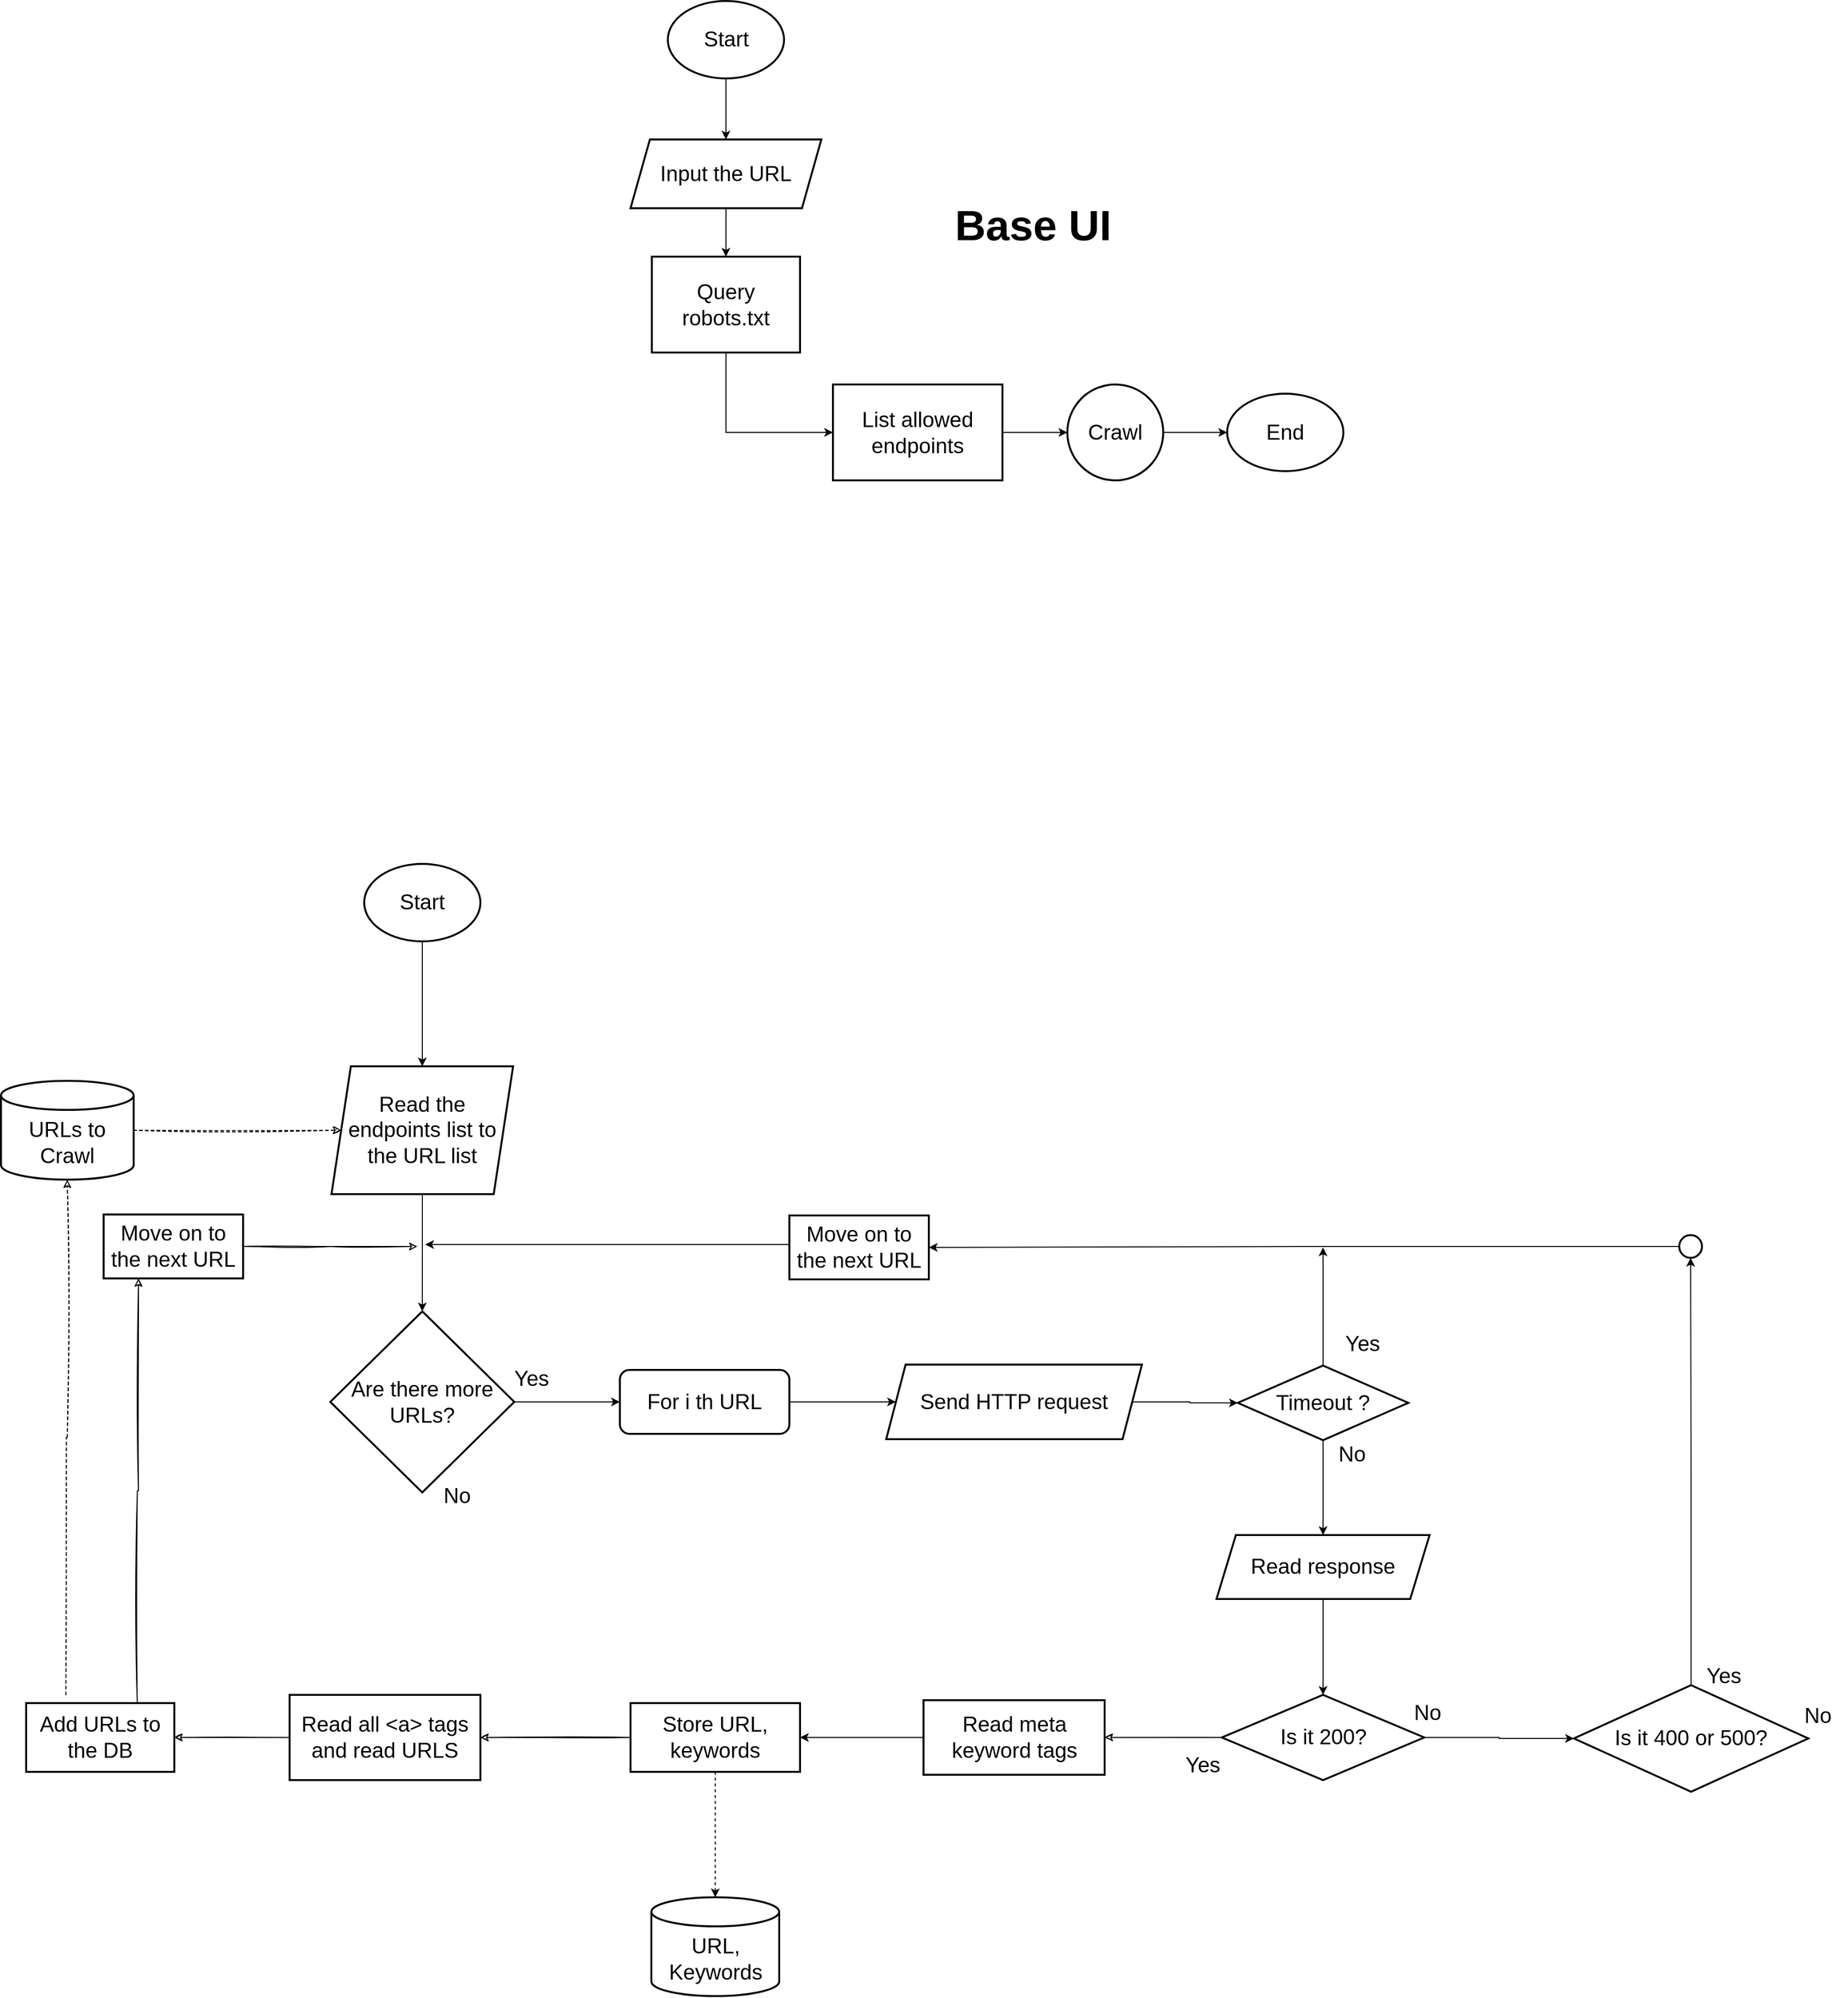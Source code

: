 <mxfile version="20.6.2" type="device"><diagram id="cZR2GcxtPwBJmY5NvZAr" name="Page-1"><mxGraphModel dx="3776" dy="1238" grid="1" gridSize="11" guides="1" tooltips="1" connect="1" arrows="1" fold="1" page="1" pageScale="1" pageWidth="1700" pageHeight="1100" math="0" shadow="0"><root><mxCell id="0"/><mxCell id="1" parent="0"/><mxCell id="v8fiwkQRdYRGYKi5AlX2-26" value="" style="group" parent="1" vertex="1" connectable="0"><mxGeometry x="429" y="264" width="736" height="495" as="geometry"/></mxCell><mxCell id="v8fiwkQRdYRGYKi5AlX2-3" value="Input the URL" style="shape=parallelogram;perimeter=parallelogramPerimeter;whiteSpace=wrap;html=1;fixedSize=1;strokeWidth=2;fontSize=22;" parent="v8fiwkQRdYRGYKi5AlX2-26" vertex="1"><mxGeometry y="143" width="197" height="71" as="geometry"/></mxCell><mxCell id="v8fiwkQRdYRGYKi5AlX2-5" style="edgeStyle=orthogonalEdgeStyle;rounded=0;orthogonalLoop=1;jettySize=auto;html=1;fontSize=22;jumpSize=6;" parent="v8fiwkQRdYRGYKi5AlX2-26" source="v8fiwkQRdYRGYKi5AlX2-4" target="v8fiwkQRdYRGYKi5AlX2-3" edge="1"><mxGeometry relative="1" as="geometry"/></mxCell><mxCell id="v8fiwkQRdYRGYKi5AlX2-4" value="Start" style="ellipse;whiteSpace=wrap;html=1;strokeWidth=2;fontSize=22;" parent="v8fiwkQRdYRGYKi5AlX2-26" vertex="1"><mxGeometry x="38.5" width="120" height="80" as="geometry"/></mxCell><mxCell id="v8fiwkQRdYRGYKi5AlX2-7" value="Query robots.txt" style="rounded=0;whiteSpace=wrap;html=1;strokeWidth=2;fontSize=22;" parent="v8fiwkQRdYRGYKi5AlX2-26" vertex="1"><mxGeometry x="22" y="264" width="153" height="99" as="geometry"/></mxCell><mxCell id="v8fiwkQRdYRGYKi5AlX2-8" style="edgeStyle=orthogonalEdgeStyle;rounded=0;jumpSize=6;orthogonalLoop=1;jettySize=auto;html=1;exitX=0.5;exitY=1;exitDx=0;exitDy=0;entryX=0.5;entryY=0;entryDx=0;entryDy=0;fontSize=22;" parent="v8fiwkQRdYRGYKi5AlX2-26" source="v8fiwkQRdYRGYKi5AlX2-3" target="v8fiwkQRdYRGYKi5AlX2-7" edge="1"><mxGeometry relative="1" as="geometry"/></mxCell><mxCell id="v8fiwkQRdYRGYKi5AlX2-10" value="List allowed endpoints" style="rounded=0;whiteSpace=wrap;html=1;strokeWidth=2;fontSize=22;" parent="v8fiwkQRdYRGYKi5AlX2-26" vertex="1"><mxGeometry x="209" y="396" width="175" height="99" as="geometry"/></mxCell><mxCell id="v8fiwkQRdYRGYKi5AlX2-11" style="edgeStyle=orthogonalEdgeStyle;rounded=0;jumpSize=6;orthogonalLoop=1;jettySize=auto;html=1;exitX=0.5;exitY=1;exitDx=0;exitDy=0;entryX=0;entryY=0.5;entryDx=0;entryDy=0;fontSize=22;" parent="v8fiwkQRdYRGYKi5AlX2-26" source="v8fiwkQRdYRGYKi5AlX2-7" target="v8fiwkQRdYRGYKi5AlX2-10" edge="1"><mxGeometry relative="1" as="geometry"/></mxCell><mxCell id="v8fiwkQRdYRGYKi5AlX2-16" value="Crawl" style="ellipse;whiteSpace=wrap;html=1;aspect=fixed;strokeWidth=2;fontSize=22;" parent="v8fiwkQRdYRGYKi5AlX2-26" vertex="1"><mxGeometry x="451" y="396" width="99" height="99" as="geometry"/></mxCell><mxCell id="v8fiwkQRdYRGYKi5AlX2-22" style="edgeStyle=orthogonalEdgeStyle;rounded=0;jumpSize=6;orthogonalLoop=1;jettySize=auto;html=1;entryX=0;entryY=0.5;entryDx=0;entryDy=0;fontSize=22;" parent="v8fiwkQRdYRGYKi5AlX2-26" source="v8fiwkQRdYRGYKi5AlX2-10" target="v8fiwkQRdYRGYKi5AlX2-16" edge="1"><mxGeometry relative="1" as="geometry"/></mxCell><mxCell id="v8fiwkQRdYRGYKi5AlX2-23" value="End" style="ellipse;whiteSpace=wrap;html=1;strokeWidth=2;fontSize=22;" parent="v8fiwkQRdYRGYKi5AlX2-26" vertex="1"><mxGeometry x="616" y="405.5" width="120" height="80" as="geometry"/></mxCell><mxCell id="v8fiwkQRdYRGYKi5AlX2-24" style="edgeStyle=orthogonalEdgeStyle;rounded=0;jumpSize=6;orthogonalLoop=1;jettySize=auto;html=1;exitX=1;exitY=0.5;exitDx=0;exitDy=0;entryX=0;entryY=0.5;entryDx=0;entryDy=0;fontSize=22;" parent="v8fiwkQRdYRGYKi5AlX2-26" source="v8fiwkQRdYRGYKi5AlX2-16" target="v8fiwkQRdYRGYKi5AlX2-23" edge="1"><mxGeometry relative="1" as="geometry"/></mxCell><mxCell id="v8fiwkQRdYRGYKi5AlX2-25" value="&lt;h1&gt;Base UI&lt;/h1&gt;" style="text;html=1;strokeColor=none;fillColor=none;spacing=5;spacingTop=-20;whiteSpace=wrap;overflow=hidden;rounded=0;strokeWidth=2;fontSize=22;" parent="v8fiwkQRdYRGYKi5AlX2-26" vertex="1"><mxGeometry x="330" y="187" width="190" height="120" as="geometry"/></mxCell><mxCell id="v8fiwkQRdYRGYKi5AlX2-33" style="edgeStyle=orthogonalEdgeStyle;rounded=0;jumpSize=6;orthogonalLoop=1;jettySize=auto;html=1;entryX=0.5;entryY=0;entryDx=0;entryDy=0;fontSize=22;" parent="1" source="v8fiwkQRdYRGYKi5AlX2-31" target="v8fiwkQRdYRGYKi5AlX2-32" edge="1"><mxGeometry relative="1" as="geometry"/></mxCell><mxCell id="v8fiwkQRdYRGYKi5AlX2-31" value="Start" style="ellipse;whiteSpace=wrap;html=1;strokeWidth=2;fontSize=22;" parent="1" vertex="1"><mxGeometry x="154" y="1155" width="120" height="80" as="geometry"/></mxCell><mxCell id="v8fiwkQRdYRGYKi5AlX2-35" style="edgeStyle=orthogonalEdgeStyle;rounded=0;jumpSize=6;orthogonalLoop=1;jettySize=auto;html=1;entryX=0.5;entryY=0;entryDx=0;entryDy=0;fontSize=22;" parent="1" source="v8fiwkQRdYRGYKi5AlX2-32" target="v8fiwkQRdYRGYKi5AlX2-34" edge="1"><mxGeometry relative="1" as="geometry"/></mxCell><mxCell id="v8fiwkQRdYRGYKi5AlX2-32" value="Read the endpoints list to the URL list" style="shape=parallelogram;perimeter=parallelogramPerimeter;whiteSpace=wrap;html=1;fixedSize=1;strokeWidth=2;fontSize=22;" parent="1" vertex="1"><mxGeometry x="120.25" y="1364" width="187.5" height="132" as="geometry"/></mxCell><mxCell id="v8fiwkQRdYRGYKi5AlX2-37" style="edgeStyle=orthogonalEdgeStyle;rounded=0;jumpSize=6;orthogonalLoop=1;jettySize=auto;html=1;entryX=0;entryY=0.5;entryDx=0;entryDy=0;fontSize=22;" parent="1" source="v8fiwkQRdYRGYKi5AlX2-34" target="v8fiwkQRdYRGYKi5AlX2-36" edge="1"><mxGeometry relative="1" as="geometry"/></mxCell><mxCell id="v8fiwkQRdYRGYKi5AlX2-39" style="edgeStyle=orthogonalEdgeStyle;rounded=0;jumpSize=6;orthogonalLoop=1;jettySize=auto;html=1;entryX=0;entryY=0.5;entryDx=0;entryDy=0;fontSize=22;" parent="1" source="v8fiwkQRdYRGYKi5AlX2-36" target="v8fiwkQRdYRGYKi5AlX2-38" edge="1"><mxGeometry relative="1" as="geometry"/></mxCell><mxCell id="v8fiwkQRdYRGYKi5AlX2-36" value="For i th URL" style="rounded=1;whiteSpace=wrap;html=1;strokeWidth=2;fontSize=22;" parent="1" vertex="1"><mxGeometry x="418" y="1677.5" width="175" height="66" as="geometry"/></mxCell><mxCell id="v8fiwkQRdYRGYKi5AlX2-43" style="edgeStyle=orthogonalEdgeStyle;rounded=0;jumpSize=6;orthogonalLoop=1;jettySize=auto;html=1;entryX=0;entryY=0.5;entryDx=0;entryDy=0;fontSize=22;" parent="1" source="v8fiwkQRdYRGYKi5AlX2-38" target="v8fiwkQRdYRGYKi5AlX2-42" edge="1"><mxGeometry relative="1" as="geometry"/></mxCell><mxCell id="v8fiwkQRdYRGYKi5AlX2-38" value="Send HTTP request" style="shape=parallelogram;perimeter=parallelogramPerimeter;whiteSpace=wrap;html=1;fixedSize=1;strokeWidth=2;fontSize=22;" parent="1" vertex="1"><mxGeometry x="693" y="1672" width="264" height="77" as="geometry"/></mxCell><mxCell id="ddEzLwWkRJKWU8Ji4nJ2-12" style="edgeStyle=orthogonalEdgeStyle;rounded=0;orthogonalLoop=1;jettySize=auto;html=1;entryX=0.5;entryY=0;entryDx=0;entryDy=0;fontSize=22;" edge="1" parent="1" source="v8fiwkQRdYRGYKi5AlX2-40" target="ddEzLwWkRJKWU8Ji4nJ2-11"><mxGeometry relative="1" as="geometry"/></mxCell><mxCell id="v8fiwkQRdYRGYKi5AlX2-40" value="Read response" style="shape=parallelogram;perimeter=parallelogramPerimeter;whiteSpace=wrap;html=1;fixedSize=1;strokeWidth=2;fontSize=22;" parent="1" vertex="1"><mxGeometry x="1034" y="1848" width="220" height="66" as="geometry"/></mxCell><mxCell id="v8fiwkQRdYRGYKi5AlX2-44" style="edgeStyle=orthogonalEdgeStyle;rounded=0;jumpSize=6;orthogonalLoop=1;jettySize=auto;html=1;exitX=0.5;exitY=1;exitDx=0;exitDy=0;entryX=0.5;entryY=0;entryDx=0;entryDy=0;fontSize=22;" parent="1" source="v8fiwkQRdYRGYKi5AlX2-42" target="v8fiwkQRdYRGYKi5AlX2-40" edge="1"><mxGeometry relative="1" as="geometry"/></mxCell><mxCell id="ddEzLwWkRJKWU8Ji4nJ2-7" value="" style="group" vertex="1" connectable="0" parent="1"><mxGeometry x="119" y="1617" width="238" height="206" as="geometry"/></mxCell><mxCell id="v8fiwkQRdYRGYKi5AlX2-52" value="" style="group" parent="ddEzLwWkRJKWU8Ji4nJ2-7" vertex="1" connectable="0"><mxGeometry width="190" height="206" as="geometry"/></mxCell><mxCell id="v8fiwkQRdYRGYKi5AlX2-34" value="Are there more URLs?" style="rhombus;whiteSpace=wrap;html=1;strokeWidth=2;fontSize=22;" parent="v8fiwkQRdYRGYKi5AlX2-52" vertex="1"><mxGeometry width="190" height="187" as="geometry"/></mxCell><mxCell id="v8fiwkQRdYRGYKi5AlX2-51" value="No" style="text;html=1;strokeColor=none;fillColor=none;align=center;verticalAlign=middle;whiteSpace=wrap;rounded=0;strokeWidth=2;fontSize=22;" parent="v8fiwkQRdYRGYKi5AlX2-52" vertex="1"><mxGeometry x="101" y="176" width="60" height="30" as="geometry"/></mxCell><mxCell id="ddEzLwWkRJKWU8Ji4nJ2-6" value="&lt;font style=&quot;font-size: 22px;&quot;&gt;Yes&lt;/font&gt;" style="text;html=1;strokeColor=none;fillColor=none;align=center;verticalAlign=middle;whiteSpace=wrap;rounded=0;fontSize=22;" vertex="1" parent="ddEzLwWkRJKWU8Ji4nJ2-7"><mxGeometry x="178" y="55" width="60" height="30" as="geometry"/></mxCell><mxCell id="ddEzLwWkRJKWU8Ji4nJ2-8" value="" style="group" vertex="1" connectable="0" parent="1"><mxGeometry x="1056" y="1636" width="176" height="144" as="geometry"/></mxCell><mxCell id="v8fiwkQRdYRGYKi5AlX2-50" value="" style="group" parent="ddEzLwWkRJKWU8Ji4nJ2-8" vertex="1" connectable="0"><mxGeometry y="37" width="176" height="107" as="geometry"/></mxCell><mxCell id="v8fiwkQRdYRGYKi5AlX2-42" value="Timeout ?" style="rhombus;whiteSpace=wrap;html=1;strokeWidth=2;fontSize=22;" parent="v8fiwkQRdYRGYKi5AlX2-50" vertex="1"><mxGeometry width="176" height="77" as="geometry"/></mxCell><mxCell id="v8fiwkQRdYRGYKi5AlX2-45" value="No" style="text;html=1;strokeColor=none;fillColor=none;align=center;verticalAlign=middle;whiteSpace=wrap;rounded=0;strokeWidth=2;fontSize=22;" parent="v8fiwkQRdYRGYKi5AlX2-50" vertex="1"><mxGeometry x="88" y="77" width="60" height="30" as="geometry"/></mxCell><mxCell id="ddEzLwWkRJKWU8Ji4nJ2-4" value="&lt;font style=&quot;font-size: 22px;&quot;&gt;Yes&lt;/font&gt;" style="text;html=1;strokeColor=none;fillColor=none;align=center;verticalAlign=middle;whiteSpace=wrap;rounded=0;fontSize=22;" vertex="1" parent="ddEzLwWkRJKWU8Ji4nJ2-8"><mxGeometry x="99" width="60" height="30" as="geometry"/></mxCell><mxCell id="ddEzLwWkRJKWU8Ji4nJ2-16" style="edgeStyle=orthogonalEdgeStyle;rounded=0;orthogonalLoop=1;jettySize=auto;html=1;entryX=0;entryY=0.5;entryDx=0;entryDy=0;fontSize=22;" edge="1" parent="1" source="ddEzLwWkRJKWU8Ji4nJ2-11" target="ddEzLwWkRJKWU8Ji4nJ2-13"><mxGeometry relative="1" as="geometry"/></mxCell><mxCell id="ddEzLwWkRJKWU8Ji4nJ2-18" style="edgeStyle=orthogonalEdgeStyle;rounded=0;orthogonalLoop=1;jettySize=auto;html=1;exitX=0.5;exitY=0;exitDx=0;exitDy=0;entryX=0.5;entryY=1;entryDx=0;entryDy=0;fontSize=22;" edge="1" parent="1" source="ddEzLwWkRJKWU8Ji4nJ2-13" target="ddEzLwWkRJKWU8Ji4nJ2-17"><mxGeometry relative="1" as="geometry"/></mxCell><mxCell id="ddEzLwWkRJKWU8Ji4nJ2-26" style="edgeStyle=orthogonalEdgeStyle;rounded=0;orthogonalLoop=1;jettySize=auto;html=1;entryX=1;entryY=0.5;entryDx=0;entryDy=0;fontSize=22;" edge="1" parent="1" source="ddEzLwWkRJKWU8Ji4nJ2-17" target="ddEzLwWkRJKWU8Ji4nJ2-25"><mxGeometry relative="1" as="geometry"/></mxCell><mxCell id="ddEzLwWkRJKWU8Ji4nJ2-17" value="" style="ellipse;whiteSpace=wrap;html=1;aspect=fixed;strokeWidth=2;fontSize=22;" vertex="1" parent="1"><mxGeometry x="1511.75" y="1538.25" width="23.5" height="23.5" as="geometry"/></mxCell><mxCell id="ddEzLwWkRJKWU8Ji4nJ2-22" style="edgeStyle=orthogonalEdgeStyle;rounded=0;orthogonalLoop=1;jettySize=auto;html=1;fontSize=22;" edge="1" parent="1" source="v8fiwkQRdYRGYKi5AlX2-42"><mxGeometry relative="1" as="geometry"><mxPoint x="1144" y="1551" as="targetPoint"/></mxGeometry></mxCell><mxCell id="ddEzLwWkRJKWU8Ji4nJ2-27" style="edgeStyle=orthogonalEdgeStyle;rounded=0;orthogonalLoop=1;jettySize=auto;html=1;fontSize=22;" edge="1" parent="1"><mxGeometry relative="1" as="geometry"><mxPoint x="217.0" y="1548" as="targetPoint"/><mxPoint x="601" y="1548" as="sourcePoint"/></mxGeometry></mxCell><mxCell id="ddEzLwWkRJKWU8Ji4nJ2-25" value="Move on to the next URL" style="rounded=0;whiteSpace=wrap;html=1;strokeWidth=2;fontSize=22;" vertex="1" parent="1"><mxGeometry x="593" y="1518" width="144" height="66" as="geometry"/></mxCell><mxCell id="ddEzLwWkRJKWU8Ji4nJ2-35" value="" style="group" vertex="1" connectable="0" parent="1"><mxGeometry x="1419" y="1983" width="242" height="140" as="geometry"/></mxCell><mxCell id="ddEzLwWkRJKWU8Ji4nJ2-31" value="" style="group" vertex="1" connectable="0" parent="ddEzLwWkRJKWU8Ji4nJ2-35"><mxGeometry y="30" width="242" height="110" as="geometry"/></mxCell><mxCell id="ddEzLwWkRJKWU8Ji4nJ2-13" value="Is it 400 or 500?" style="rhombus;whiteSpace=wrap;html=1;strokeWidth=2;fontSize=22;" vertex="1" parent="ddEzLwWkRJKWU8Ji4nJ2-31"><mxGeometry x="-16" y="-10" width="242" height="110" as="geometry"/></mxCell><mxCell id="ddEzLwWkRJKWU8Ji4nJ2-34" value="&lt;font style=&quot;font-size: 22px;&quot;&gt;Yes&lt;/font&gt;" style="text;html=1;strokeColor=none;fillColor=none;align=center;verticalAlign=middle;whiteSpace=wrap;rounded=0;fontSize=22;" vertex="1" parent="ddEzLwWkRJKWU8Ji4nJ2-35"><mxGeometry x="109" y="-4" width="60" height="30" as="geometry"/></mxCell><mxCell id="ddEzLwWkRJKWU8Ji4nJ2-36" value="" style="group" vertex="1" connectable="0" parent="1"><mxGeometry x="1039.5" y="2013" width="242.5" height="118" as="geometry"/></mxCell><mxCell id="ddEzLwWkRJKWU8Ji4nJ2-30" value="" style="group" vertex="1" connectable="0" parent="ddEzLwWkRJKWU8Ji4nJ2-36"><mxGeometry width="242.5" height="88" as="geometry"/></mxCell><mxCell id="ddEzLwWkRJKWU8Ji4nJ2-11" value="Is it 200?" style="rhombus;whiteSpace=wrap;html=1;fontSize=22;strokeWidth=2;" vertex="1" parent="ddEzLwWkRJKWU8Ji4nJ2-30"><mxGeometry width="209" height="88" as="geometry"/></mxCell><mxCell id="ddEzLwWkRJKWU8Ji4nJ2-29" value="No" style="text;html=1;strokeColor=none;fillColor=none;align=center;verticalAlign=middle;whiteSpace=wrap;rounded=0;strokeWidth=2;fontSize=22;" vertex="1" parent="ddEzLwWkRJKWU8Ji4nJ2-30"><mxGeometry x="182.5" y="4" width="60" height="30" as="geometry"/></mxCell><mxCell id="ddEzLwWkRJKWU8Ji4nJ2-33" value="&lt;font style=&quot;font-size: 22px;&quot;&gt;Yes&lt;/font&gt;" style="text;html=1;strokeColor=none;fillColor=none;align=center;verticalAlign=middle;whiteSpace=wrap;rounded=0;fontSize=22;" vertex="1" parent="ddEzLwWkRJKWU8Ji4nJ2-30"><mxGeometry x="-49.5" y="58" width="60" height="30" as="geometry"/></mxCell><mxCell id="ddEzLwWkRJKWU8Ji4nJ2-28" value="No" style="text;html=1;strokeColor=none;fillColor=none;align=center;verticalAlign=middle;whiteSpace=wrap;rounded=0;strokeWidth=2;fontSize=22;" vertex="1" parent="1"><mxGeometry x="1625" y="2020" width="60" height="30" as="geometry"/></mxCell><mxCell id="ddEzLwWkRJKWU8Ji4nJ2-43" style="edgeStyle=orthogonalEdgeStyle;rounded=0;orthogonalLoop=1;jettySize=auto;html=1;entryX=1;entryY=0.5;entryDx=0;entryDy=0;fontSize=22;" edge="1" parent="1" source="ddEzLwWkRJKWU8Ji4nJ2-38" target="ddEzLwWkRJKWU8Ji4nJ2-42"><mxGeometry relative="1" as="geometry"/></mxCell><mxCell id="ddEzLwWkRJKWU8Ji4nJ2-38" value="Read meta keyword tags" style="rounded=0;whiteSpace=wrap;html=1;strokeWidth=2;fontSize=22;" vertex="1" parent="1"><mxGeometry x="731.5" y="2018.5" width="187" height="77" as="geometry"/></mxCell><mxCell id="ddEzLwWkRJKWU8Ji4nJ2-40" value="URL, Keywords" style="shape=cylinder3;whiteSpace=wrap;html=1;boundedLbl=1;backgroundOutline=1;size=15;strokeWidth=2;fontSize=22;" vertex="1" parent="1"><mxGeometry x="450.5" y="2222" width="132" height="102" as="geometry"/></mxCell><mxCell id="ddEzLwWkRJKWU8Ji4nJ2-44" style="edgeStyle=orthogonalEdgeStyle;rounded=0;orthogonalLoop=1;jettySize=auto;html=1;fontSize=22;strokeColor=default;dashed=1;" edge="1" parent="1" source="ddEzLwWkRJKWU8Ji4nJ2-42" target="ddEzLwWkRJKWU8Ji4nJ2-40"><mxGeometry relative="1" as="geometry"/></mxCell><mxCell id="ddEzLwWkRJKWU8Ji4nJ2-48" style="edgeStyle=orthogonalEdgeStyle;rounded=0;sketch=1;orthogonalLoop=1;jettySize=auto;html=1;entryX=1;entryY=0.5;entryDx=0;entryDy=0;strokeColor=default;fontSize=22;" edge="1" parent="1" source="ddEzLwWkRJKWU8Ji4nJ2-42" target="ddEzLwWkRJKWU8Ji4nJ2-47"><mxGeometry relative="1" as="geometry"/></mxCell><mxCell id="ddEzLwWkRJKWU8Ji4nJ2-42" value="Store URL, keywords" style="rounded=0;whiteSpace=wrap;html=1;strokeWidth=2;fontSize=22;" vertex="1" parent="1"><mxGeometry x="429" y="2021.5" width="175" height="71" as="geometry"/></mxCell><mxCell id="ddEzLwWkRJKWU8Ji4nJ2-53" style="edgeStyle=orthogonalEdgeStyle;rounded=0;sketch=1;orthogonalLoop=1;jettySize=auto;html=1;entryX=1;entryY=0.5;entryDx=0;entryDy=0;strokeColor=default;fontSize=22;" edge="1" parent="1" source="ddEzLwWkRJKWU8Ji4nJ2-47" target="ddEzLwWkRJKWU8Ji4nJ2-51"><mxGeometry relative="1" as="geometry"/></mxCell><mxCell id="ddEzLwWkRJKWU8Ji4nJ2-47" value="Read all &amp;lt;a&amp;gt; tags and read URLS" style="rounded=0;whiteSpace=wrap;html=1;strokeWidth=2;fontSize=22;" vertex="1" parent="1"><mxGeometry x="77" y="2013" width="197" height="88" as="geometry"/></mxCell><mxCell id="ddEzLwWkRJKWU8Ji4nJ2-50" style="edgeStyle=orthogonalEdgeStyle;rounded=0;sketch=1;orthogonalLoop=1;jettySize=auto;html=1;entryX=0;entryY=0.5;entryDx=0;entryDy=0;strokeColor=default;fontSize=22;dashed=1;" edge="1" parent="1" source="ddEzLwWkRJKWU8Ji4nJ2-49" target="v8fiwkQRdYRGYKi5AlX2-32"><mxGeometry relative="1" as="geometry"/></mxCell><mxCell id="ddEzLwWkRJKWU8Ji4nJ2-49" value="URLs to Crawl" style="shape=cylinder3;whiteSpace=wrap;html=1;boundedLbl=1;backgroundOutline=1;size=15;strokeWidth=2;fontSize=22;" vertex="1" parent="1"><mxGeometry x="-221" y="1379" width="137" height="102" as="geometry"/></mxCell><mxCell id="ddEzLwWkRJKWU8Ji4nJ2-52" style="edgeStyle=orthogonalEdgeStyle;rounded=0;sketch=1;orthogonalLoop=1;jettySize=auto;html=1;entryX=0.5;entryY=1;entryDx=0;entryDy=0;entryPerimeter=0;dashed=1;strokeColor=default;fontSize=22;" edge="1" parent="1" target="ddEzLwWkRJKWU8Ji4nJ2-49"><mxGeometry relative="1" as="geometry"><mxPoint x="-154" y="2013" as="sourcePoint"/></mxGeometry></mxCell><mxCell id="ddEzLwWkRJKWU8Ji4nJ2-59" style="edgeStyle=orthogonalEdgeStyle;rounded=0;sketch=1;orthogonalLoop=1;jettySize=auto;html=1;exitX=0.75;exitY=0;exitDx=0;exitDy=0;entryX=0.25;entryY=1;entryDx=0;entryDy=0;strokeColor=default;fontSize=22;" edge="1" parent="1" source="ddEzLwWkRJKWU8Ji4nJ2-51" target="ddEzLwWkRJKWU8Ji4nJ2-58"><mxGeometry relative="1" as="geometry"/></mxCell><mxCell id="ddEzLwWkRJKWU8Ji4nJ2-51" value="Add URLs to the DB" style="rounded=0;whiteSpace=wrap;html=1;strokeWidth=2;fontSize=22;" vertex="1" parent="1"><mxGeometry x="-195" y="2021.5" width="153" height="71" as="geometry"/></mxCell><mxCell id="ddEzLwWkRJKWU8Ji4nJ2-55" style="edgeStyle=orthogonalEdgeStyle;rounded=0;sketch=1;orthogonalLoop=1;jettySize=auto;html=1;entryX=1;entryY=0.5;entryDx=0;entryDy=0;strokeColor=default;fontSize=22;" edge="1" parent="1" source="ddEzLwWkRJKWU8Ji4nJ2-11" target="ddEzLwWkRJKWU8Ji4nJ2-38"><mxGeometry relative="1" as="geometry"/></mxCell><mxCell id="ddEzLwWkRJKWU8Ji4nJ2-62" style="edgeStyle=orthogonalEdgeStyle;rounded=0;sketch=1;orthogonalLoop=1;jettySize=auto;html=1;strokeColor=default;fontSize=22;" edge="1" parent="1" source="ddEzLwWkRJKWU8Ji4nJ2-58"><mxGeometry relative="1" as="geometry"><mxPoint x="209.0" y="1550" as="targetPoint"/></mxGeometry></mxCell><mxCell id="ddEzLwWkRJKWU8Ji4nJ2-58" value="Move on to the next URL" style="rounded=0;whiteSpace=wrap;html=1;strokeWidth=2;fontSize=22;" vertex="1" parent="1"><mxGeometry x="-115" y="1517" width="144" height="66" as="geometry"/></mxCell></root></mxGraphModel></diagram></mxfile>